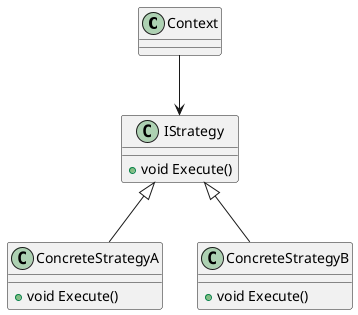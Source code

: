 @startuml StrategyPattern

class Context

class IStrategy {
    +void Execute()
}

class ConcreteStrategyA {
    +void Execute()
}

class ConcreteStrategyB {
    +void Execute()
}

Context --> IStrategy
IStrategy <|-- ConcreteStrategyA
IStrategy <|-- ConcreteStrategyB

@enduml

